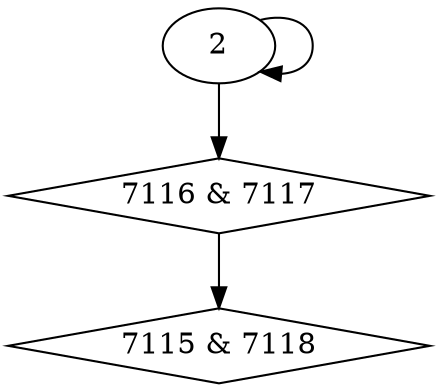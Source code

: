digraph {
0 [label = "7115 & 7118", shape = diamond];
1 [label = "7116 & 7117", shape = diamond];
1 -> 0;
2 -> 1;
2 -> 2;
}
